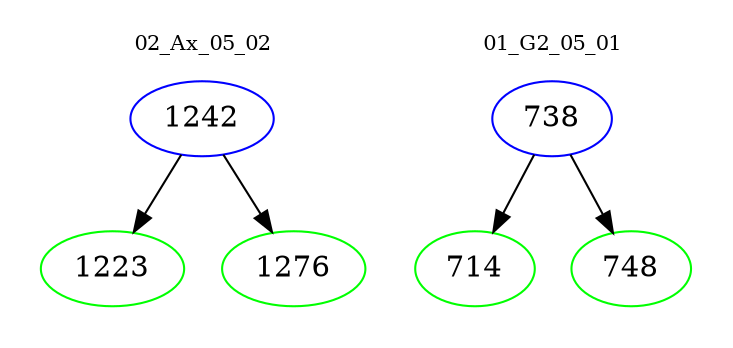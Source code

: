 digraph{
subgraph cluster_0 {
color = white
label = "02_Ax_05_02";
fontsize=10;
T0_1242 [label="1242", color="blue"]
T0_1242 -> T0_1223 [color="black"]
T0_1223 [label="1223", color="green"]
T0_1242 -> T0_1276 [color="black"]
T0_1276 [label="1276", color="green"]
}
subgraph cluster_1 {
color = white
label = "01_G2_05_01";
fontsize=10;
T1_738 [label="738", color="blue"]
T1_738 -> T1_714 [color="black"]
T1_714 [label="714", color="green"]
T1_738 -> T1_748 [color="black"]
T1_748 [label="748", color="green"]
}
}
